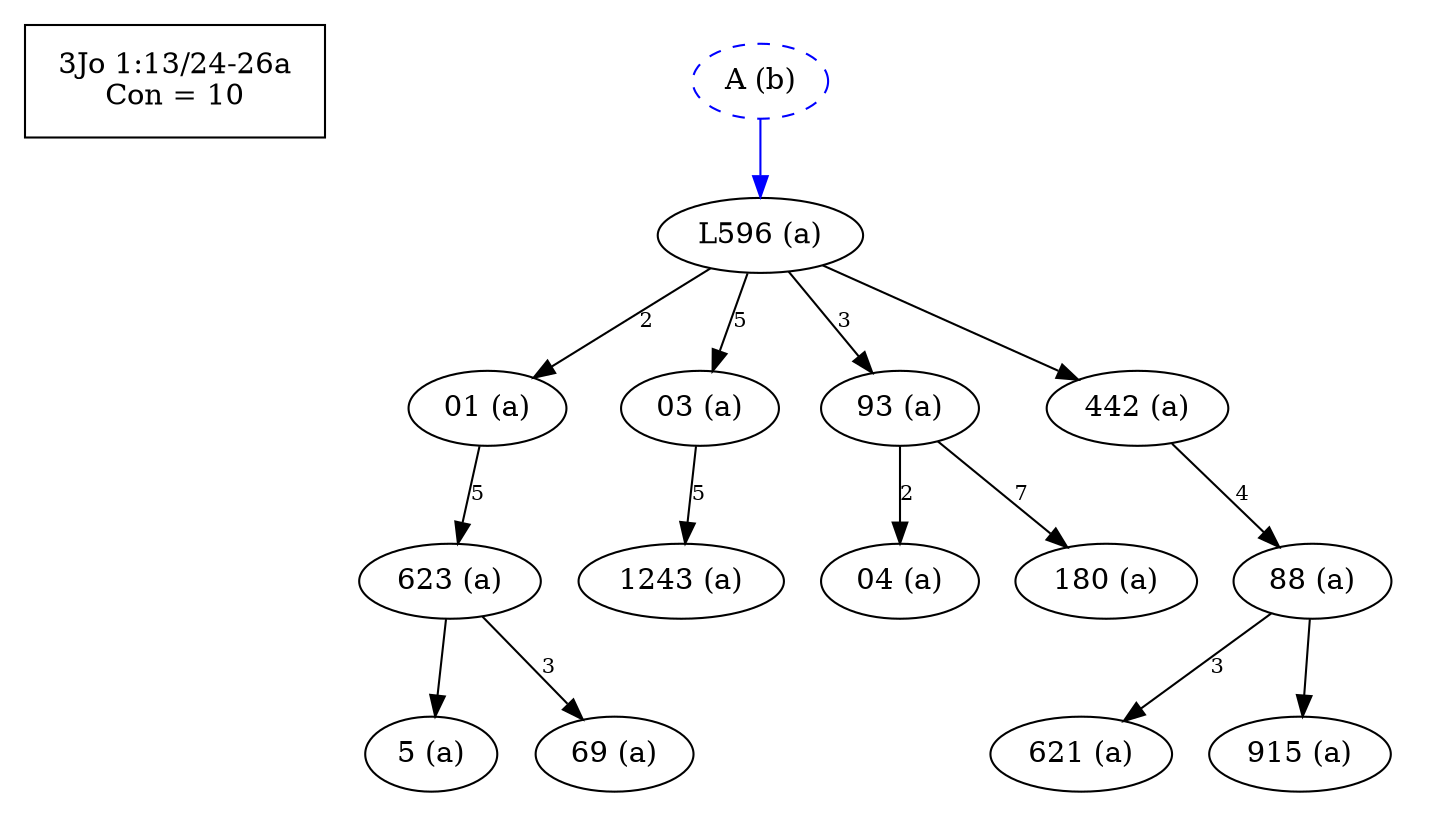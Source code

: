 digraph textual_flow_diagram {
	subgraph cluster_legend {
		label [shape=plaintext, label="3Jo 1:13/24-26a\nCon = 10"];
	}
	subgraph cluster_plot {
		style=invis;
		node [shape=ellipse];
		3 [label="01 (a)"];
		5 [label="03 (a)"];
		6 [label="04 (a)"];
		16 [label="5 (a)"];
		23 [label="69 (a)"];
		25 [label="88 (a)"];
		26 [label="93 (a)"];
		29 [label="180 (a)"];
		49 [label="442 (a)"];
		58 [label="621 (a)"];
		59 [label="623 (a)"];
		66 [label="915 (a)"];
		74 [label="1243 (a)"];
		132 [label="L596 (a)"];
		0 [label="A (b)", color=blue, style=dashed];
		132 -> 3 [label="2", fontsize=10, color=black];
		132 -> 5 [label="5", fontsize=10, color=black];
		26 -> 6 [label="2", fontsize=10, color=black];
		59 -> 16 [color=black];
		59 -> 23 [label="3", fontsize=10, color=black];
		49 -> 25 [label="4", fontsize=10, color=black];
		132 -> 26 [label="3", fontsize=10, color=black];
		26 -> 29 [label="7", fontsize=10, color=black];
		132 -> 49 [color=black];
		25 -> 58 [label="3", fontsize=10, color=black];
		3 -> 59 [label="5", fontsize=10, color=black];
		25 -> 66 [color=black];
		5 -> 74 [label="5", fontsize=10, color=black];
		0 -> 132 [color=blue];
	}
}
